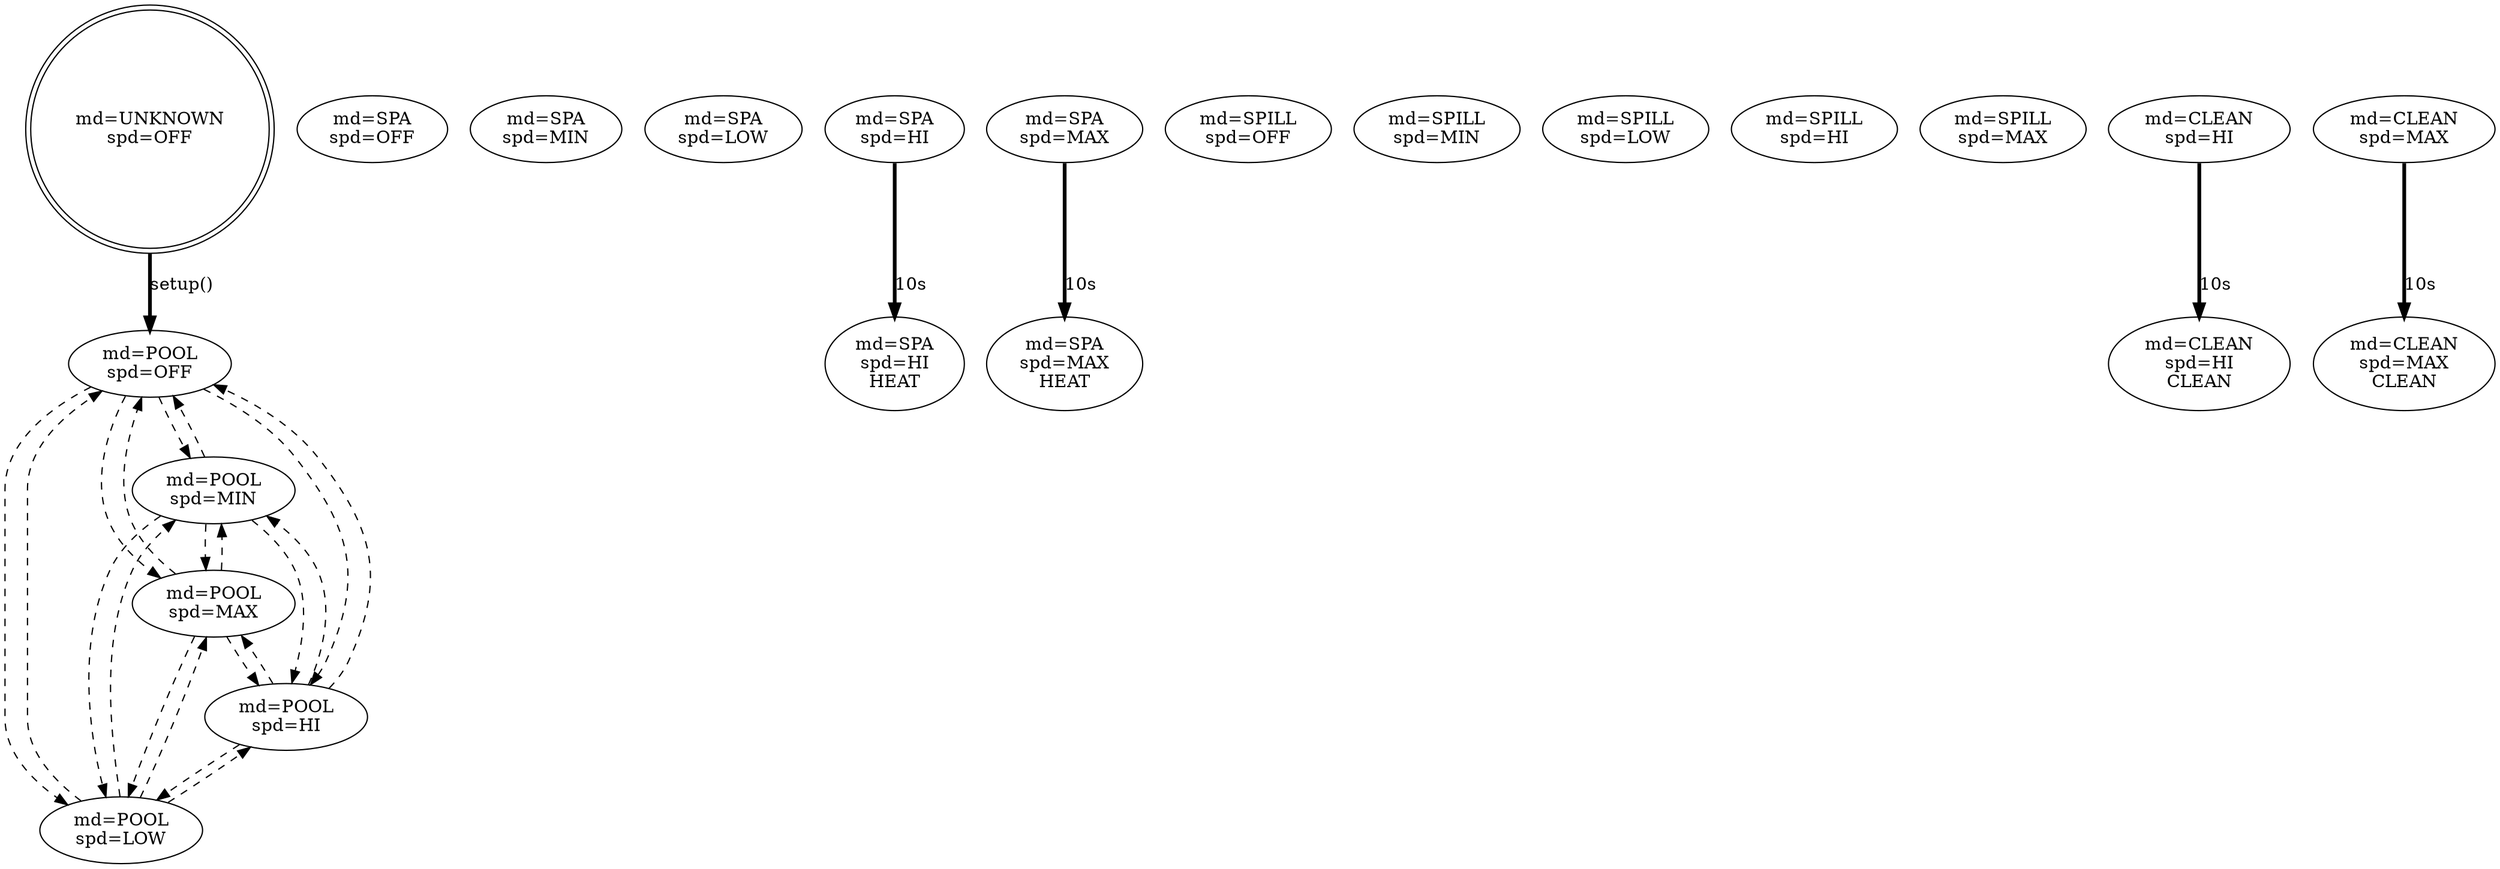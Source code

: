 digraph {

    unknown_off [label="md=UNKNOWN\nspd=OFF", shape=doublecircle];
    pool_off [label="md=POOL\nspd=OFF"];
    pool_min [label="md=POOL\nspd=MIN"];
    pool_low [label="md=POOL\nspd=LOW"];
    pool_hi [label="md=POOL\nspd=HI"];
    pool_max [label="md=POOL\nspd=MAX"];

    spa_off [label="md=SPA\nspd=OFF"];
    spa_min [label="md=SPA\nspd=MIN"];
    spa_low [label="md=SPA\nspd=LOW"];
    spa_hi [label="md=SPA\nspd=HI"];
    spa_max [label="md=SPA\nspd=MAX"];

    spa_hi_heat [label="md=SPA\nspd=HI\nHEAT"];
    spa_max_heat [label="md=SPA\nspd=MAX\nHEAT"];

    spill_off [label="md=SPILL\nspd=OFF"];
    spill_min [label="md=SPILL\nspd=MIN"];
    spill_low [label="md=SPILL\nspd=LOW"];
    spill_hi [label="md=SPILL\nspd=HI"];
    spill_max [label="md=SPILL\nspd=MAX"];

    clean_hi [label="md=CLEAN\nspd=HI"];
    clean_max [label="md=CLEAN\nspd=MAX"];

    clean_hi_clean [label="md=CLEAN\nspd=HI\nCLEAN"];
    clean_max_clean [label="md=CLEAN\nspd=MAX\nCLEAN"];

    unknown_off -> pool_off [penwidth=3, label="setup()"];
    spa_hi -> spa_hi_heat [penwidth=3, label="10s"];
    spa_max -> spa_max_heat [penwidth=3, label="10s"];
    clean_hi -> clean_hi_clean [penwidth=3, label="10s"];
    clean_max -> clean_max_clean [penwidth=3, label="10s"];

    pool_off -> pool_min, pool_low, pool_hi, pool_max [style=dashed];
    pool_min -> pool_off, pool_low, pool_hi, pool_max [style=dashed];
    pool_low -> pool_min, pool_off, pool_hi, pool_max [style=dashed];
    pool_hi -> pool_min, pool_low, pool_off, pool_max [style=dashed];
    pool_max -> pool_min, pool_low, pool_hi, pool_off [style=dashed];
}
